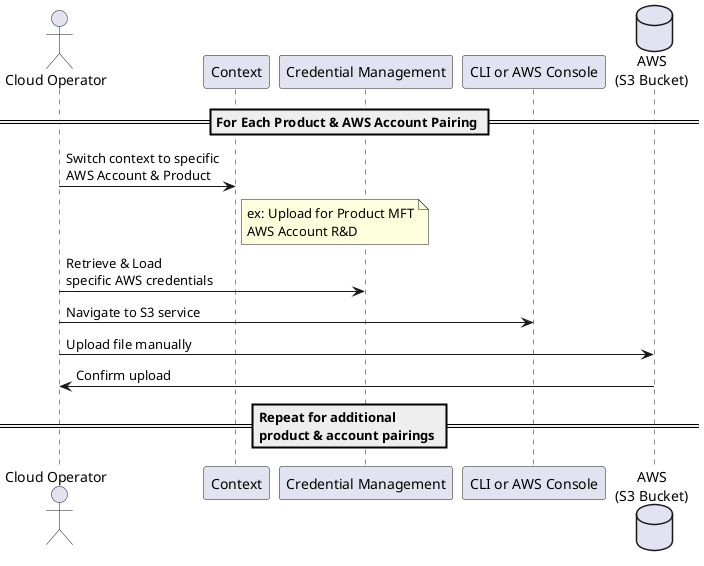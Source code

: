 @startuml
actor "Cloud Operator" as operator
participant "Context" as context
participant "Credential Management" as credentials
participant "CLI or AWS Console" as console
database "AWS\n(S3 Bucket)" as s3

== For Each Product & AWS Account Pairing ==
operator -> context : Switch context to specific\nAWS Account & Product
note right of context: ex: Upload for Product MFT\nAWS Account R&D
operator -> credentials : Retrieve & Load\nspecific AWS credentials
operator -> console : Navigate to S3 service
operator -> s3 : Upload file manually
s3 -> operator : Confirm upload
== Repeat for additional\nproduct & account pairings ==

@enduml
